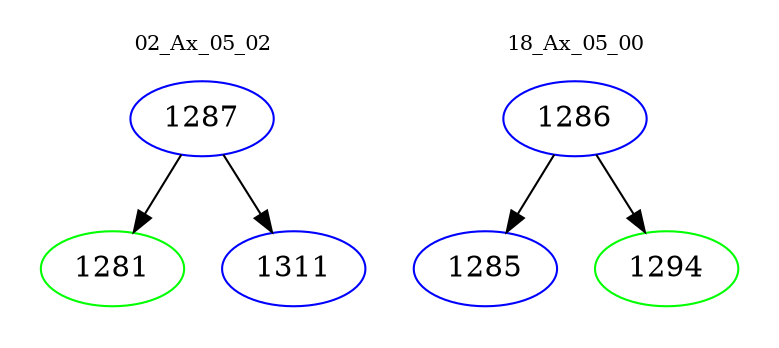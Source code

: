 digraph{
subgraph cluster_0 {
color = white
label = "02_Ax_05_02";
fontsize=10;
T0_1287 [label="1287", color="blue"]
T0_1287 -> T0_1281 [color="black"]
T0_1281 [label="1281", color="green"]
T0_1287 -> T0_1311 [color="black"]
T0_1311 [label="1311", color="blue"]
}
subgraph cluster_1 {
color = white
label = "18_Ax_05_00";
fontsize=10;
T1_1286 [label="1286", color="blue"]
T1_1286 -> T1_1285 [color="black"]
T1_1285 [label="1285", color="blue"]
T1_1286 -> T1_1294 [color="black"]
T1_1294 [label="1294", color="green"]
}
}
